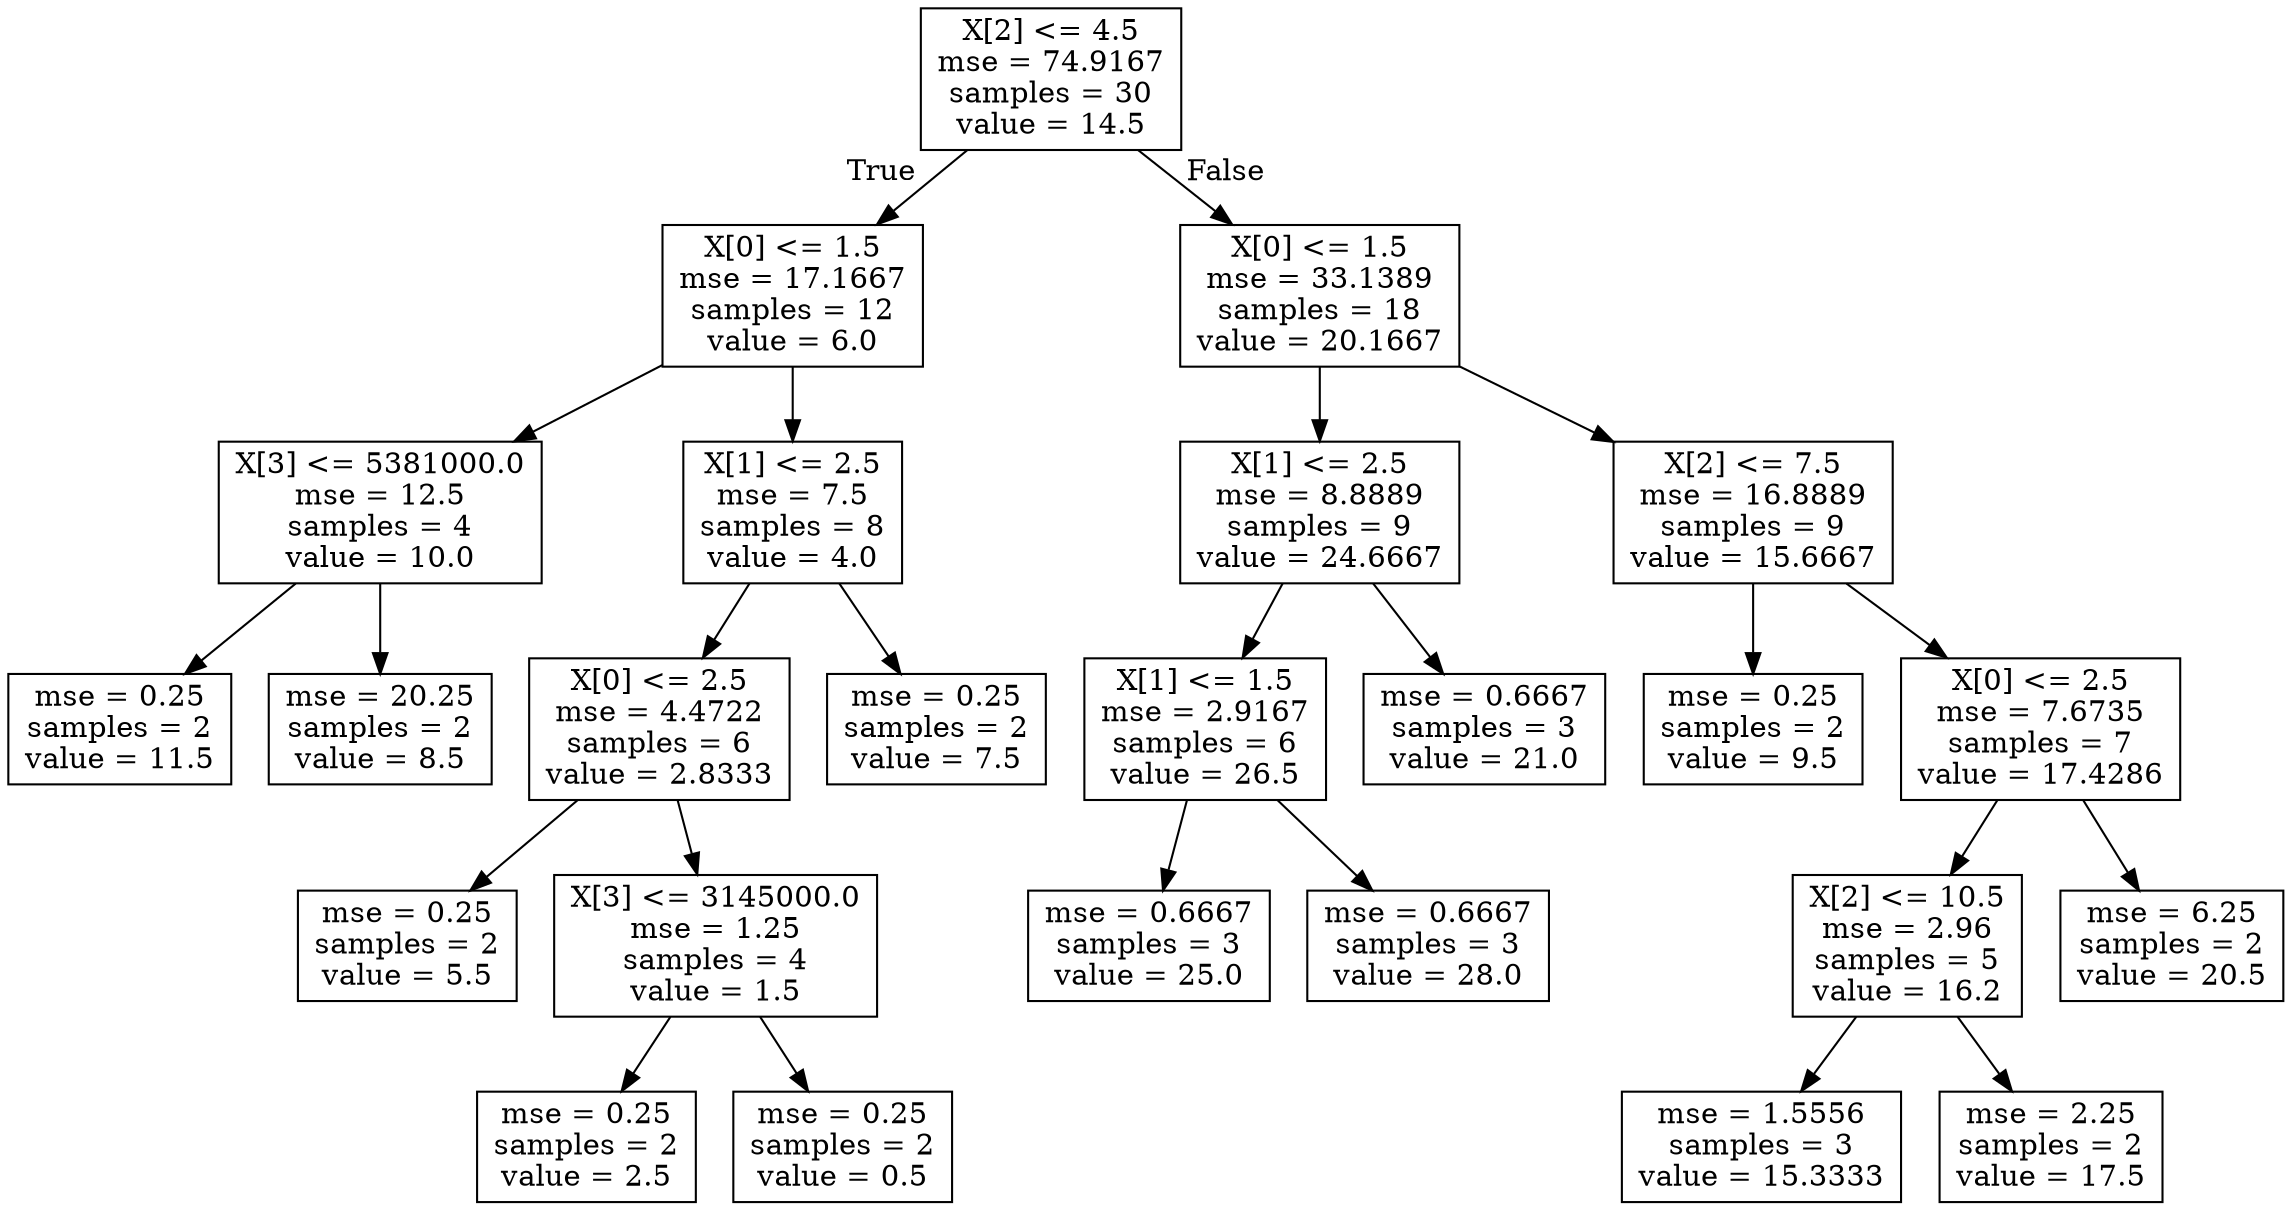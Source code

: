 digraph Tree {
node [shape=box] ;
0 [label="X[2] <= 4.5\nmse = 74.9167\nsamples = 30\nvalue = 14.5"] ;
1 [label="X[0] <= 1.5\nmse = 17.1667\nsamples = 12\nvalue = 6.0"] ;
0 -> 1 [labeldistance=2.5, labelangle=45, headlabel="True"] ;
2 [label="X[3] <= 5381000.0\nmse = 12.5\nsamples = 4\nvalue = 10.0"] ;
1 -> 2 ;
3 [label="mse = 0.25\nsamples = 2\nvalue = 11.5"] ;
2 -> 3 ;
4 [label="mse = 20.25\nsamples = 2\nvalue = 8.5"] ;
2 -> 4 ;
5 [label="X[1] <= 2.5\nmse = 7.5\nsamples = 8\nvalue = 4.0"] ;
1 -> 5 ;
6 [label="X[0] <= 2.5\nmse = 4.4722\nsamples = 6\nvalue = 2.8333"] ;
5 -> 6 ;
7 [label="mse = 0.25\nsamples = 2\nvalue = 5.5"] ;
6 -> 7 ;
8 [label="X[3] <= 3145000.0\nmse = 1.25\nsamples = 4\nvalue = 1.5"] ;
6 -> 8 ;
9 [label="mse = 0.25\nsamples = 2\nvalue = 2.5"] ;
8 -> 9 ;
10 [label="mse = 0.25\nsamples = 2\nvalue = 0.5"] ;
8 -> 10 ;
11 [label="mse = 0.25\nsamples = 2\nvalue = 7.5"] ;
5 -> 11 ;
12 [label="X[0] <= 1.5\nmse = 33.1389\nsamples = 18\nvalue = 20.1667"] ;
0 -> 12 [labeldistance=2.5, labelangle=-45, headlabel="False"] ;
13 [label="X[1] <= 2.5\nmse = 8.8889\nsamples = 9\nvalue = 24.6667"] ;
12 -> 13 ;
14 [label="X[1] <= 1.5\nmse = 2.9167\nsamples = 6\nvalue = 26.5"] ;
13 -> 14 ;
15 [label="mse = 0.6667\nsamples = 3\nvalue = 25.0"] ;
14 -> 15 ;
16 [label="mse = 0.6667\nsamples = 3\nvalue = 28.0"] ;
14 -> 16 ;
17 [label="mse = 0.6667\nsamples = 3\nvalue = 21.0"] ;
13 -> 17 ;
18 [label="X[2] <= 7.5\nmse = 16.8889\nsamples = 9\nvalue = 15.6667"] ;
12 -> 18 ;
19 [label="mse = 0.25\nsamples = 2\nvalue = 9.5"] ;
18 -> 19 ;
20 [label="X[0] <= 2.5\nmse = 7.6735\nsamples = 7\nvalue = 17.4286"] ;
18 -> 20 ;
21 [label="X[2] <= 10.5\nmse = 2.96\nsamples = 5\nvalue = 16.2"] ;
20 -> 21 ;
22 [label="mse = 1.5556\nsamples = 3\nvalue = 15.3333"] ;
21 -> 22 ;
23 [label="mse = 2.25\nsamples = 2\nvalue = 17.5"] ;
21 -> 23 ;
24 [label="mse = 6.25\nsamples = 2\nvalue = 20.5"] ;
20 -> 24 ;
}